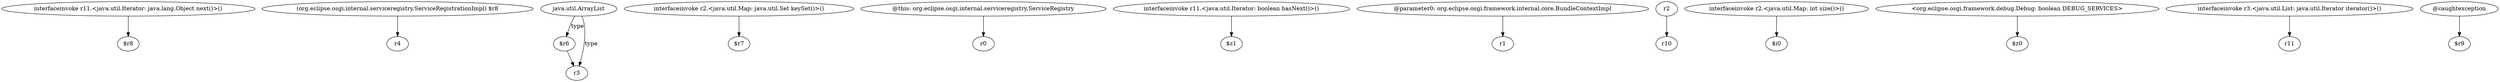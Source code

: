 digraph g {
0[label="interfaceinvoke r11.<java.util.Iterator: java.lang.Object next()>()"]
1[label="$r8"]
0->1[label=""]
2[label="(org.eclipse.osgi.internal.serviceregistry.ServiceRegistrationImpl) $r8"]
3[label="r4"]
2->3[label=""]
4[label="java.util.ArrayList"]
5[label="$r6"]
4->5[label="type"]
6[label="interfaceinvoke r2.<java.util.Map: java.util.Set keySet()>()"]
7[label="$r7"]
6->7[label=""]
8[label="r3"]
4->8[label="type"]
5->8[label=""]
9[label="@this: org.eclipse.osgi.internal.serviceregistry.ServiceRegistry"]
10[label="r0"]
9->10[label=""]
11[label="interfaceinvoke r11.<java.util.Iterator: boolean hasNext()>()"]
12[label="$z1"]
11->12[label=""]
13[label="@parameter0: org.eclipse.osgi.framework.internal.core.BundleContextImpl"]
14[label="r1"]
13->14[label=""]
15[label="r2"]
16[label="r10"]
15->16[label=""]
17[label="interfaceinvoke r2.<java.util.Map: int size()>()"]
18[label="$i0"]
17->18[label=""]
19[label="<org.eclipse.osgi.framework.debug.Debug: boolean DEBUG_SERVICES>"]
20[label="$z0"]
19->20[label=""]
21[label="interfaceinvoke r3.<java.util.List: java.util.Iterator iterator()>()"]
22[label="r11"]
21->22[label=""]
23[label="@caughtexception"]
24[label="$r9"]
23->24[label=""]
}